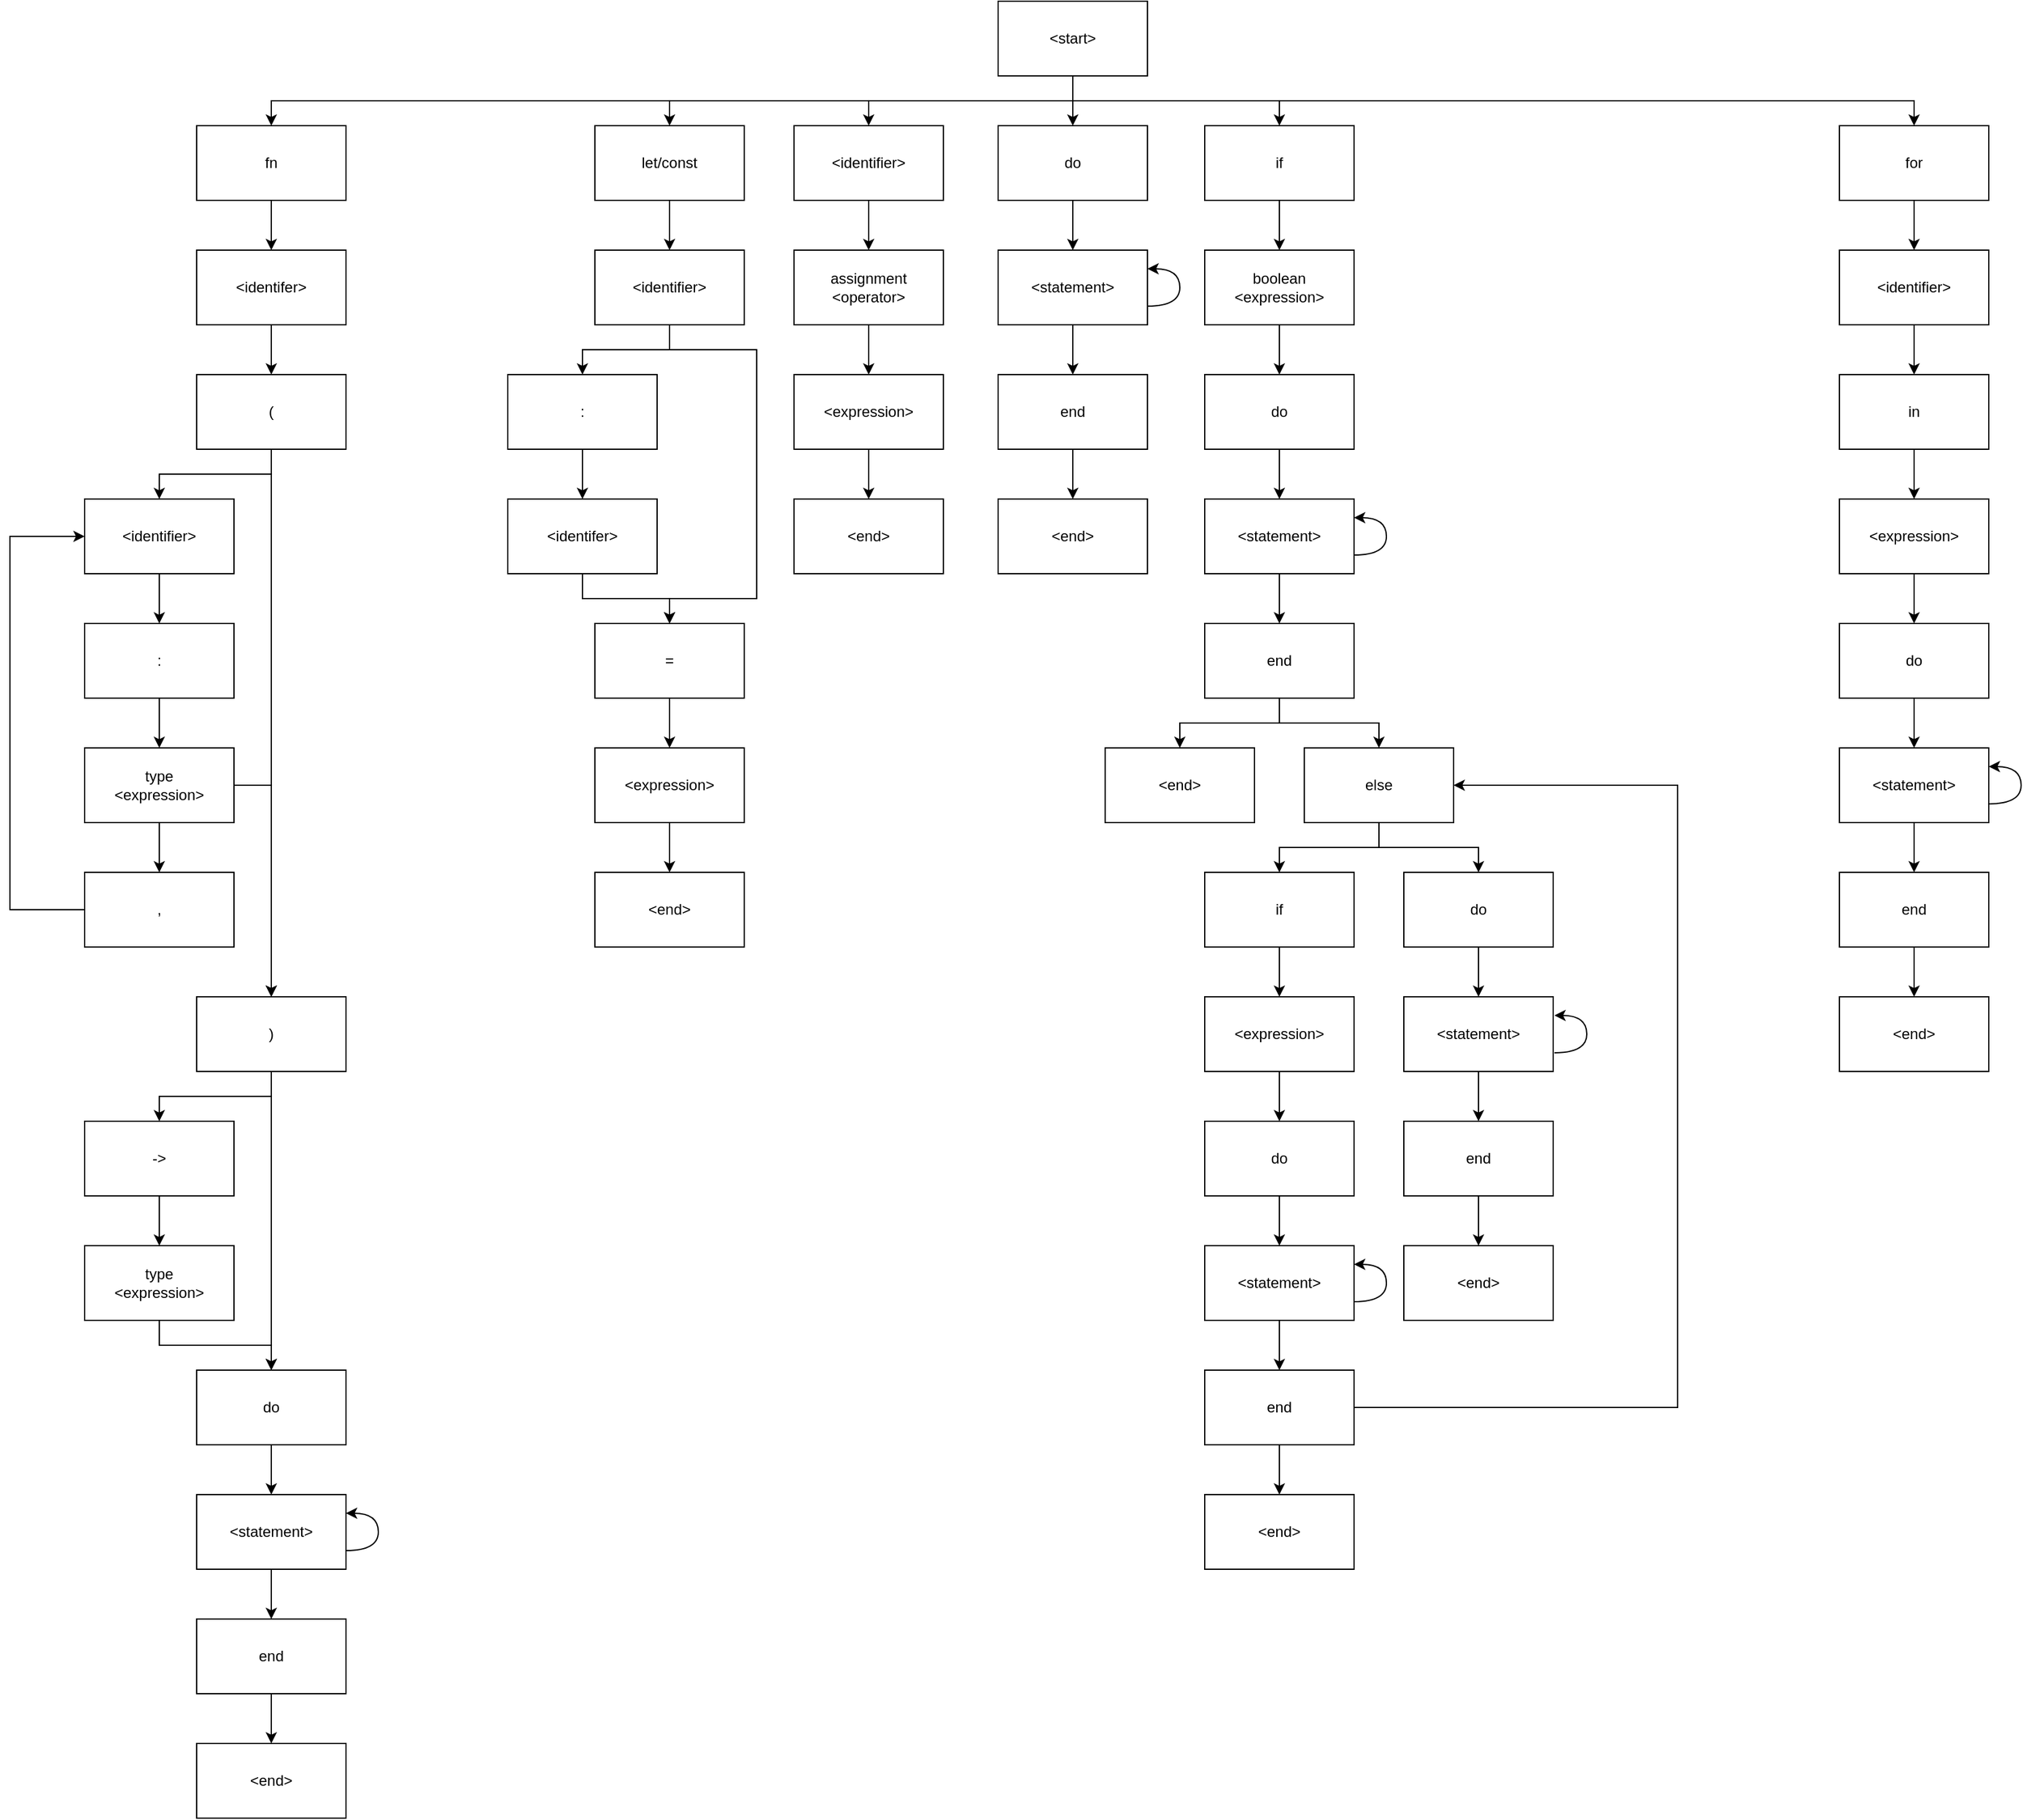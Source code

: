 <mxfile version="26.0.9">
  <diagram name="第 1 页" id="5UB8406Bn-pNAINf8s1h">
    <mxGraphModel dx="2261" dy="836" grid="1" gridSize="10" guides="1" tooltips="1" connect="1" arrows="1" fold="1" page="1" pageScale="1" pageWidth="827" pageHeight="1169" math="0" shadow="0">
      <root>
        <mxCell id="0" />
        <mxCell id="1" parent="0" />
        <mxCell id="EVeiyt34mF13FASHOtXo-12" style="edgeStyle=orthogonalEdgeStyle;rounded=0;orthogonalLoop=1;jettySize=auto;html=1;exitX=0.5;exitY=1;exitDx=0;exitDy=0;entryX=0.5;entryY=0;entryDx=0;entryDy=0;" parent="1" source="EVeiyt34mF13FASHOtXo-1" target="EVeiyt34mF13FASHOtXo-7" edge="1">
          <mxGeometry relative="1" as="geometry" />
        </mxCell>
        <mxCell id="EVeiyt34mF13FASHOtXo-18" style="edgeStyle=orthogonalEdgeStyle;rounded=0;orthogonalLoop=1;jettySize=auto;html=1;exitX=0.5;exitY=1;exitDx=0;exitDy=0;entryX=0.5;entryY=0;entryDx=0;entryDy=0;" parent="1" source="EVeiyt34mF13FASHOtXo-1" target="EVeiyt34mF13FASHOtXo-15" edge="1">
          <mxGeometry relative="1" as="geometry" />
        </mxCell>
        <mxCell id="EVeiyt34mF13FASHOtXo-62" style="edgeStyle=orthogonalEdgeStyle;rounded=0;orthogonalLoop=1;jettySize=auto;html=1;exitX=0.5;exitY=1;exitDx=0;exitDy=0;entryX=0.5;entryY=0;entryDx=0;entryDy=0;" parent="1" source="EVeiyt34mF13FASHOtXo-1" target="EVeiyt34mF13FASHOtXo-60" edge="1">
          <mxGeometry relative="1" as="geometry" />
        </mxCell>
        <mxCell id="DzoPN85VHYXRWI-DRIvI-3" style="edgeStyle=orthogonalEdgeStyle;rounded=0;orthogonalLoop=1;jettySize=auto;html=1;exitX=0.5;exitY=1;exitDx=0;exitDy=0;entryX=0.5;entryY=0;entryDx=0;entryDy=0;" parent="1" source="EVeiyt34mF13FASHOtXo-1" target="DzoPN85VHYXRWI-DRIvI-1" edge="1">
          <mxGeometry relative="1" as="geometry" />
        </mxCell>
        <mxCell id="DzoPN85VHYXRWI-DRIvI-18" style="edgeStyle=orthogonalEdgeStyle;rounded=0;orthogonalLoop=1;jettySize=auto;html=1;exitX=0.5;exitY=1;exitDx=0;exitDy=0;entryX=0.5;entryY=0;entryDx=0;entryDy=0;" parent="1" source="EVeiyt34mF13FASHOtXo-1" target="DzoPN85VHYXRWI-DRIvI-17" edge="1">
          <mxGeometry relative="1" as="geometry" />
        </mxCell>
        <mxCell id="DzoPN85VHYXRWI-DRIvI-57" style="edgeStyle=orthogonalEdgeStyle;rounded=0;orthogonalLoop=1;jettySize=auto;html=1;exitX=0.5;exitY=1;exitDx=0;exitDy=0;entryX=0.5;entryY=0;entryDx=0;entryDy=0;" parent="1" source="EVeiyt34mF13FASHOtXo-1" target="DzoPN85VHYXRWI-DRIvI-56" edge="1">
          <mxGeometry relative="1" as="geometry" />
        </mxCell>
        <mxCell id="EVeiyt34mF13FASHOtXo-1" value="&amp;lt;start&amp;gt;" style="rounded=0;whiteSpace=wrap;html=1;" parent="1" vertex="1">
          <mxGeometry x="354" y="40" width="120" height="60" as="geometry" />
        </mxCell>
        <mxCell id="EVeiyt34mF13FASHOtXo-11" style="edgeStyle=orthogonalEdgeStyle;rounded=0;orthogonalLoop=1;jettySize=auto;html=1;exitX=0.5;exitY=1;exitDx=0;exitDy=0;entryX=0.5;entryY=0;entryDx=0;entryDy=0;" parent="1" source="EVeiyt34mF13FASHOtXo-7" target="EVeiyt34mF13FASHOtXo-8" edge="1">
          <mxGeometry relative="1" as="geometry" />
        </mxCell>
        <mxCell id="EVeiyt34mF13FASHOtXo-7" value="do" style="rounded=0;whiteSpace=wrap;html=1;" parent="1" vertex="1">
          <mxGeometry x="354" y="140" width="120" height="60" as="geometry" />
        </mxCell>
        <mxCell id="EVeiyt34mF13FASHOtXo-14" style="edgeStyle=orthogonalEdgeStyle;rounded=0;orthogonalLoop=1;jettySize=auto;html=1;exitX=0.5;exitY=1;exitDx=0;exitDy=0;entryX=0.5;entryY=0;entryDx=0;entryDy=0;" parent="1" source="EVeiyt34mF13FASHOtXo-8" target="EVeiyt34mF13FASHOtXo-13" edge="1">
          <mxGeometry relative="1" as="geometry" />
        </mxCell>
        <mxCell id="EVeiyt34mF13FASHOtXo-8" value="&amp;lt;statement&amp;gt;" style="rounded=0;whiteSpace=wrap;html=1;" parent="1" vertex="1">
          <mxGeometry x="354" y="240" width="120" height="60" as="geometry" />
        </mxCell>
        <mxCell id="EVeiyt34mF13FASHOtXo-10" style="edgeStyle=orthogonalEdgeStyle;rounded=0;orthogonalLoop=1;jettySize=auto;html=1;exitX=1;exitY=0.75;exitDx=0;exitDy=0;entryX=1;entryY=0.25;entryDx=0;entryDy=0;curved=1;" parent="1" source="EVeiyt34mF13FASHOtXo-8" target="EVeiyt34mF13FASHOtXo-8" edge="1">
          <mxGeometry relative="1" as="geometry">
            <Array as="points">
              <mxPoint x="500" y="285" />
              <mxPoint x="500" y="255" />
            </Array>
          </mxGeometry>
        </mxCell>
        <mxCell id="EVeiyt34mF13FASHOtXo-29" style="edgeStyle=orthogonalEdgeStyle;rounded=0;orthogonalLoop=1;jettySize=auto;html=1;exitX=0.5;exitY=1;exitDx=0;exitDy=0;entryX=0.5;entryY=0;entryDx=0;entryDy=0;" parent="1" source="EVeiyt34mF13FASHOtXo-13" target="EVeiyt34mF13FASHOtXo-28" edge="1">
          <mxGeometry relative="1" as="geometry" />
        </mxCell>
        <mxCell id="EVeiyt34mF13FASHOtXo-13" value="end" style="rounded=0;whiteSpace=wrap;html=1;" parent="1" vertex="1">
          <mxGeometry x="354" y="340" width="120" height="60" as="geometry" />
        </mxCell>
        <mxCell id="EVeiyt34mF13FASHOtXo-19" style="edgeStyle=orthogonalEdgeStyle;rounded=0;orthogonalLoop=1;jettySize=auto;html=1;exitX=0.5;exitY=1;exitDx=0;exitDy=0;entryX=0.5;entryY=0;entryDx=0;entryDy=0;" parent="1" source="EVeiyt34mF13FASHOtXo-15" target="EVeiyt34mF13FASHOtXo-16" edge="1">
          <mxGeometry relative="1" as="geometry" />
        </mxCell>
        <mxCell id="EVeiyt34mF13FASHOtXo-15" value="if" style="rounded=0;whiteSpace=wrap;html=1;" parent="1" vertex="1">
          <mxGeometry x="520" y="140" width="120" height="60" as="geometry" />
        </mxCell>
        <mxCell id="EVeiyt34mF13FASHOtXo-22" style="edgeStyle=orthogonalEdgeStyle;rounded=0;orthogonalLoop=1;jettySize=auto;html=1;exitX=0.5;exitY=1;exitDx=0;exitDy=0;entryX=0.5;entryY=0;entryDx=0;entryDy=0;" parent="1" source="EVeiyt34mF13FASHOtXo-16" target="EVeiyt34mF13FASHOtXo-21" edge="1">
          <mxGeometry relative="1" as="geometry" />
        </mxCell>
        <mxCell id="EVeiyt34mF13FASHOtXo-16" value="boolean&lt;br&gt;&amp;lt;expression&amp;gt;" style="rounded=0;whiteSpace=wrap;html=1;" parent="1" vertex="1">
          <mxGeometry x="520" y="240" width="120" height="60" as="geometry" />
        </mxCell>
        <mxCell id="EVeiyt34mF13FASHOtXo-24" style="edgeStyle=orthogonalEdgeStyle;rounded=0;orthogonalLoop=1;jettySize=auto;html=1;exitX=0.5;exitY=1;exitDx=0;exitDy=0;entryX=0.5;entryY=0;entryDx=0;entryDy=0;" parent="1" source="EVeiyt34mF13FASHOtXo-21" target="EVeiyt34mF13FASHOtXo-23" edge="1">
          <mxGeometry relative="1" as="geometry" />
        </mxCell>
        <mxCell id="EVeiyt34mF13FASHOtXo-21" value="do" style="rounded=0;whiteSpace=wrap;html=1;" parent="1" vertex="1">
          <mxGeometry x="520" y="340" width="120" height="60" as="geometry" />
        </mxCell>
        <mxCell id="EVeiyt34mF13FASHOtXo-27" style="edgeStyle=orthogonalEdgeStyle;rounded=0;orthogonalLoop=1;jettySize=auto;html=1;exitX=0.5;exitY=1;exitDx=0;exitDy=0;entryX=0.5;entryY=0;entryDx=0;entryDy=0;" parent="1" source="EVeiyt34mF13FASHOtXo-23" target="EVeiyt34mF13FASHOtXo-26" edge="1">
          <mxGeometry relative="1" as="geometry" />
        </mxCell>
        <mxCell id="EVeiyt34mF13FASHOtXo-23" value="&amp;lt;statement&amp;gt;" style="rounded=0;whiteSpace=wrap;html=1;" parent="1" vertex="1">
          <mxGeometry x="520" y="440" width="120" height="60" as="geometry" />
        </mxCell>
        <mxCell id="EVeiyt34mF13FASHOtXo-25" style="edgeStyle=orthogonalEdgeStyle;rounded=0;orthogonalLoop=1;jettySize=auto;html=1;exitX=1;exitY=0.75;exitDx=0;exitDy=0;entryX=1;entryY=0.25;entryDx=0;entryDy=0;curved=1;" parent="1" edge="1">
          <mxGeometry relative="1" as="geometry">
            <mxPoint x="640" y="485" as="sourcePoint" />
            <mxPoint x="640" y="455" as="targetPoint" />
            <Array as="points">
              <mxPoint x="666" y="485" />
              <mxPoint x="666" y="455" />
            </Array>
          </mxGeometry>
        </mxCell>
        <mxCell id="EVeiyt34mF13FASHOtXo-32" style="edgeStyle=orthogonalEdgeStyle;rounded=0;orthogonalLoop=1;jettySize=auto;html=1;exitX=0.5;exitY=1;exitDx=0;exitDy=0;entryX=0.5;entryY=0;entryDx=0;entryDy=0;" parent="1" source="EVeiyt34mF13FASHOtXo-26" target="EVeiyt34mF13FASHOtXo-30" edge="1">
          <mxGeometry relative="1" as="geometry" />
        </mxCell>
        <mxCell id="EVeiyt34mF13FASHOtXo-33" style="edgeStyle=orthogonalEdgeStyle;rounded=0;orthogonalLoop=1;jettySize=auto;html=1;exitX=0.5;exitY=1;exitDx=0;exitDy=0;entryX=0.5;entryY=0;entryDx=0;entryDy=0;" parent="1" source="EVeiyt34mF13FASHOtXo-26" target="EVeiyt34mF13FASHOtXo-31" edge="1">
          <mxGeometry relative="1" as="geometry" />
        </mxCell>
        <mxCell id="EVeiyt34mF13FASHOtXo-26" value="end" style="rounded=0;whiteSpace=wrap;html=1;" parent="1" vertex="1">
          <mxGeometry x="520" y="540" width="120" height="60" as="geometry" />
        </mxCell>
        <mxCell id="EVeiyt34mF13FASHOtXo-28" value="&amp;lt;end&amp;gt;" style="rounded=0;whiteSpace=wrap;html=1;" parent="1" vertex="1">
          <mxGeometry x="354" y="440" width="120" height="60" as="geometry" />
        </mxCell>
        <mxCell id="EVeiyt34mF13FASHOtXo-30" value="&amp;lt;end&amp;gt;" style="rounded=0;whiteSpace=wrap;html=1;" parent="1" vertex="1">
          <mxGeometry x="440" y="640" width="120" height="60" as="geometry" />
        </mxCell>
        <mxCell id="EVeiyt34mF13FASHOtXo-36" style="edgeStyle=orthogonalEdgeStyle;rounded=0;orthogonalLoop=1;jettySize=auto;html=1;exitX=0.5;exitY=1;exitDx=0;exitDy=0;entryX=0.5;entryY=0;entryDx=0;entryDy=0;" parent="1" source="EVeiyt34mF13FASHOtXo-31" target="EVeiyt34mF13FASHOtXo-34" edge="1">
          <mxGeometry relative="1" as="geometry" />
        </mxCell>
        <mxCell id="EVeiyt34mF13FASHOtXo-37" style="edgeStyle=orthogonalEdgeStyle;rounded=0;orthogonalLoop=1;jettySize=auto;html=1;exitX=0.5;exitY=1;exitDx=0;exitDy=0;entryX=0.5;entryY=0;entryDx=0;entryDy=0;" parent="1" source="EVeiyt34mF13FASHOtXo-31" target="EVeiyt34mF13FASHOtXo-35" edge="1">
          <mxGeometry relative="1" as="geometry" />
        </mxCell>
        <mxCell id="EVeiyt34mF13FASHOtXo-31" value="else" style="rounded=0;whiteSpace=wrap;html=1;" parent="1" vertex="1">
          <mxGeometry x="600" y="640" width="120" height="60" as="geometry" />
        </mxCell>
        <mxCell id="EVeiyt34mF13FASHOtXo-40" style="edgeStyle=orthogonalEdgeStyle;rounded=0;orthogonalLoop=1;jettySize=auto;html=1;exitX=0.5;exitY=1;exitDx=0;exitDy=0;entryX=0.5;entryY=0;entryDx=0;entryDy=0;" parent="1" source="EVeiyt34mF13FASHOtXo-34" target="EVeiyt34mF13FASHOtXo-38" edge="1">
          <mxGeometry relative="1" as="geometry" />
        </mxCell>
        <mxCell id="EVeiyt34mF13FASHOtXo-34" value="if" style="rounded=0;whiteSpace=wrap;html=1;" parent="1" vertex="1">
          <mxGeometry x="520" y="740" width="120" height="60" as="geometry" />
        </mxCell>
        <mxCell id="EVeiyt34mF13FASHOtXo-43" style="edgeStyle=orthogonalEdgeStyle;rounded=0;orthogonalLoop=1;jettySize=auto;html=1;exitX=0.5;exitY=1;exitDx=0;exitDy=0;entryX=0.5;entryY=0;entryDx=0;entryDy=0;" parent="1" source="EVeiyt34mF13FASHOtXo-35" target="EVeiyt34mF13FASHOtXo-41" edge="1">
          <mxGeometry relative="1" as="geometry" />
        </mxCell>
        <mxCell id="EVeiyt34mF13FASHOtXo-35" value="do" style="rounded=0;whiteSpace=wrap;html=1;" parent="1" vertex="1">
          <mxGeometry x="680" y="740" width="120" height="60" as="geometry" />
        </mxCell>
        <mxCell id="EVeiyt34mF13FASHOtXo-45" style="edgeStyle=orthogonalEdgeStyle;rounded=0;orthogonalLoop=1;jettySize=auto;html=1;exitX=0.5;exitY=1;exitDx=0;exitDy=0;entryX=0.5;entryY=0;entryDx=0;entryDy=0;" parent="1" source="EVeiyt34mF13FASHOtXo-38" target="EVeiyt34mF13FASHOtXo-44" edge="1">
          <mxGeometry relative="1" as="geometry" />
        </mxCell>
        <mxCell id="EVeiyt34mF13FASHOtXo-38" value="&amp;lt;expression&amp;gt;" style="rounded=0;whiteSpace=wrap;html=1;" parent="1" vertex="1">
          <mxGeometry x="520" y="840" width="120" height="60" as="geometry" />
        </mxCell>
        <mxCell id="EVeiyt34mF13FASHOtXo-47" style="edgeStyle=orthogonalEdgeStyle;rounded=0;orthogonalLoop=1;jettySize=auto;html=1;exitX=0.5;exitY=1;exitDx=0;exitDy=0;entryX=0.5;entryY=0;entryDx=0;entryDy=0;" parent="1" source="EVeiyt34mF13FASHOtXo-41" target="EVeiyt34mF13FASHOtXo-46" edge="1">
          <mxGeometry relative="1" as="geometry" />
        </mxCell>
        <mxCell id="EVeiyt34mF13FASHOtXo-41" value="&amp;lt;statement&amp;gt;" style="rounded=0;whiteSpace=wrap;html=1;" parent="1" vertex="1">
          <mxGeometry x="680" y="840" width="120" height="60" as="geometry" />
        </mxCell>
        <mxCell id="EVeiyt34mF13FASHOtXo-42" style="edgeStyle=orthogonalEdgeStyle;rounded=0;orthogonalLoop=1;jettySize=auto;html=1;exitX=1;exitY=0.75;exitDx=0;exitDy=0;entryX=1;entryY=0.25;entryDx=0;entryDy=0;curved=1;" parent="1" edge="1">
          <mxGeometry relative="1" as="geometry">
            <mxPoint x="801" y="885" as="sourcePoint" />
            <mxPoint x="801" y="855" as="targetPoint" />
            <Array as="points">
              <mxPoint x="827" y="885" />
              <mxPoint x="827" y="855" />
            </Array>
          </mxGeometry>
        </mxCell>
        <mxCell id="EVeiyt34mF13FASHOtXo-51" style="edgeStyle=orthogonalEdgeStyle;rounded=0;orthogonalLoop=1;jettySize=auto;html=1;exitX=0.5;exitY=1;exitDx=0;exitDy=0;" parent="1" source="EVeiyt34mF13FASHOtXo-44" target="EVeiyt34mF13FASHOtXo-50" edge="1">
          <mxGeometry relative="1" as="geometry" />
        </mxCell>
        <mxCell id="EVeiyt34mF13FASHOtXo-44" value="do" style="rounded=0;whiteSpace=wrap;html=1;" parent="1" vertex="1">
          <mxGeometry x="520" y="940" width="120" height="60" as="geometry" />
        </mxCell>
        <mxCell id="EVeiyt34mF13FASHOtXo-49" style="edgeStyle=orthogonalEdgeStyle;rounded=0;orthogonalLoop=1;jettySize=auto;html=1;exitX=0.5;exitY=1;exitDx=0;exitDy=0;entryX=0.5;entryY=0;entryDx=0;entryDy=0;" parent="1" source="EVeiyt34mF13FASHOtXo-46" target="EVeiyt34mF13FASHOtXo-48" edge="1">
          <mxGeometry relative="1" as="geometry" />
        </mxCell>
        <mxCell id="EVeiyt34mF13FASHOtXo-46" value="end" style="rounded=0;whiteSpace=wrap;html=1;" parent="1" vertex="1">
          <mxGeometry x="680" y="940" width="120" height="60" as="geometry" />
        </mxCell>
        <mxCell id="EVeiyt34mF13FASHOtXo-48" value="&amp;lt;end&amp;gt;" style="rounded=0;whiteSpace=wrap;html=1;" parent="1" vertex="1">
          <mxGeometry x="680" y="1040" width="120" height="60" as="geometry" />
        </mxCell>
        <mxCell id="EVeiyt34mF13FASHOtXo-54" style="edgeStyle=orthogonalEdgeStyle;rounded=0;orthogonalLoop=1;jettySize=auto;html=1;exitX=0.5;exitY=1;exitDx=0;exitDy=0;entryX=0.5;entryY=0;entryDx=0;entryDy=0;" parent="1" source="EVeiyt34mF13FASHOtXo-50" target="EVeiyt34mF13FASHOtXo-53" edge="1">
          <mxGeometry relative="1" as="geometry" />
        </mxCell>
        <mxCell id="EVeiyt34mF13FASHOtXo-50" value="&amp;lt;statement&amp;gt;" style="rounded=0;whiteSpace=wrap;html=1;" parent="1" vertex="1">
          <mxGeometry x="520" y="1040" width="120" height="60" as="geometry" />
        </mxCell>
        <mxCell id="EVeiyt34mF13FASHOtXo-52" style="edgeStyle=orthogonalEdgeStyle;rounded=0;orthogonalLoop=1;jettySize=auto;html=1;exitX=1;exitY=0.75;exitDx=0;exitDy=0;entryX=1;entryY=0.25;entryDx=0;entryDy=0;curved=1;" parent="1" edge="1">
          <mxGeometry relative="1" as="geometry">
            <mxPoint x="640" y="1085" as="sourcePoint" />
            <mxPoint x="640" y="1055" as="targetPoint" />
            <Array as="points">
              <mxPoint x="666" y="1085" />
              <mxPoint x="666" y="1055" />
            </Array>
          </mxGeometry>
        </mxCell>
        <mxCell id="EVeiyt34mF13FASHOtXo-57" style="edgeStyle=orthogonalEdgeStyle;rounded=0;orthogonalLoop=1;jettySize=auto;html=1;exitX=0.5;exitY=1;exitDx=0;exitDy=0;entryX=0.5;entryY=0;entryDx=0;entryDy=0;" parent="1" source="EVeiyt34mF13FASHOtXo-53" target="EVeiyt34mF13FASHOtXo-56" edge="1">
          <mxGeometry relative="1" as="geometry" />
        </mxCell>
        <mxCell id="EVeiyt34mF13FASHOtXo-58" style="edgeStyle=orthogonalEdgeStyle;rounded=0;orthogonalLoop=1;jettySize=auto;html=1;exitX=1;exitY=0.5;exitDx=0;exitDy=0;entryX=1;entryY=0.5;entryDx=0;entryDy=0;" parent="1" source="EVeiyt34mF13FASHOtXo-53" target="EVeiyt34mF13FASHOtXo-31" edge="1">
          <mxGeometry relative="1" as="geometry">
            <Array as="points">
              <mxPoint x="900" y="1170" />
              <mxPoint x="900" y="670" />
            </Array>
          </mxGeometry>
        </mxCell>
        <mxCell id="EVeiyt34mF13FASHOtXo-53" value="end" style="rounded=0;whiteSpace=wrap;html=1;" parent="1" vertex="1">
          <mxGeometry x="520" y="1140" width="120" height="60" as="geometry" />
        </mxCell>
        <mxCell id="EVeiyt34mF13FASHOtXo-56" value="&amp;lt;end&amp;gt;" style="rounded=0;whiteSpace=wrap;html=1;" parent="1" vertex="1">
          <mxGeometry x="520" y="1240" width="120" height="60" as="geometry" />
        </mxCell>
        <mxCell id="DzoPN85VHYXRWI-DRIvI-36" style="edgeStyle=orthogonalEdgeStyle;rounded=0;orthogonalLoop=1;jettySize=auto;html=1;exitX=0.5;exitY=1;exitDx=0;exitDy=0;entryX=0.5;entryY=0;entryDx=0;entryDy=0;" parent="1" source="EVeiyt34mF13FASHOtXo-60" target="DzoPN85VHYXRWI-DRIvI-35" edge="1">
          <mxGeometry relative="1" as="geometry" />
        </mxCell>
        <mxCell id="EVeiyt34mF13FASHOtXo-60" value="&amp;lt;identifier&amp;gt;" style="rounded=0;whiteSpace=wrap;html=1;" parent="1" vertex="1">
          <mxGeometry x="190" y="140" width="120" height="60" as="geometry" />
        </mxCell>
        <mxCell id="DzoPN85VHYXRWI-DRIvI-6" style="edgeStyle=orthogonalEdgeStyle;rounded=0;orthogonalLoop=1;jettySize=auto;html=1;exitX=0.5;exitY=1;exitDx=0;exitDy=0;entryX=0.5;entryY=0;entryDx=0;entryDy=0;" parent="1" source="DzoPN85VHYXRWI-DRIvI-1" target="DzoPN85VHYXRWI-DRIvI-5" edge="1">
          <mxGeometry relative="1" as="geometry" />
        </mxCell>
        <mxCell id="DzoPN85VHYXRWI-DRIvI-1" value="let/const" style="rounded=0;whiteSpace=wrap;html=1;" parent="1" vertex="1">
          <mxGeometry x="30" y="140" width="120" height="60" as="geometry" />
        </mxCell>
        <mxCell id="DzoPN85VHYXRWI-DRIvI-8" style="edgeStyle=orthogonalEdgeStyle;rounded=0;orthogonalLoop=1;jettySize=auto;html=1;exitX=0.5;exitY=1;exitDx=0;exitDy=0;entryX=0.5;entryY=0;entryDx=0;entryDy=0;" parent="1" source="DzoPN85VHYXRWI-DRIvI-5" target="DzoPN85VHYXRWI-DRIvI-7" edge="1">
          <mxGeometry relative="1" as="geometry" />
        </mxCell>
        <mxCell id="DzoPN85VHYXRWI-DRIvI-13" style="edgeStyle=orthogonalEdgeStyle;rounded=0;orthogonalLoop=1;jettySize=auto;html=1;exitX=0.5;exitY=1;exitDx=0;exitDy=0;entryX=0.5;entryY=0;entryDx=0;entryDy=0;" parent="1" source="DzoPN85VHYXRWI-DRIvI-5" target="DzoPN85VHYXRWI-DRIvI-11" edge="1">
          <mxGeometry relative="1" as="geometry">
            <Array as="points">
              <mxPoint x="90" y="320" />
              <mxPoint x="160" y="320" />
              <mxPoint x="160" y="520" />
              <mxPoint x="90" y="520" />
            </Array>
          </mxGeometry>
        </mxCell>
        <mxCell id="DzoPN85VHYXRWI-DRIvI-5" value="&amp;lt;identifier&amp;gt;" style="rounded=0;whiteSpace=wrap;html=1;" parent="1" vertex="1">
          <mxGeometry x="30" y="240" width="120" height="60" as="geometry" />
        </mxCell>
        <mxCell id="DzoPN85VHYXRWI-DRIvI-10" style="edgeStyle=orthogonalEdgeStyle;rounded=0;orthogonalLoop=1;jettySize=auto;html=1;exitX=0.5;exitY=1;exitDx=0;exitDy=0;entryX=0.5;entryY=0;entryDx=0;entryDy=0;" parent="1" source="DzoPN85VHYXRWI-DRIvI-7" target="DzoPN85VHYXRWI-DRIvI-9" edge="1">
          <mxGeometry relative="1" as="geometry" />
        </mxCell>
        <mxCell id="DzoPN85VHYXRWI-DRIvI-7" value=":" style="rounded=0;whiteSpace=wrap;html=1;" parent="1" vertex="1">
          <mxGeometry x="-40" y="340" width="120" height="60" as="geometry" />
        </mxCell>
        <mxCell id="DzoPN85VHYXRWI-DRIvI-12" style="edgeStyle=orthogonalEdgeStyle;rounded=0;orthogonalLoop=1;jettySize=auto;html=1;exitX=0.5;exitY=1;exitDx=0;exitDy=0;entryX=0.5;entryY=0;entryDx=0;entryDy=0;" parent="1" source="DzoPN85VHYXRWI-DRIvI-9" target="DzoPN85VHYXRWI-DRIvI-11" edge="1">
          <mxGeometry relative="1" as="geometry" />
        </mxCell>
        <mxCell id="DzoPN85VHYXRWI-DRIvI-9" value="&amp;lt;identifer&amp;gt;" style="rounded=0;whiteSpace=wrap;html=1;" parent="1" vertex="1">
          <mxGeometry x="-40" y="440" width="120" height="60" as="geometry" />
        </mxCell>
        <mxCell id="DzoPN85VHYXRWI-DRIvI-15" style="edgeStyle=orthogonalEdgeStyle;rounded=0;orthogonalLoop=1;jettySize=auto;html=1;exitX=0.5;exitY=1;exitDx=0;exitDy=0;" parent="1" source="DzoPN85VHYXRWI-DRIvI-11" target="DzoPN85VHYXRWI-DRIvI-14" edge="1">
          <mxGeometry relative="1" as="geometry" />
        </mxCell>
        <mxCell id="DzoPN85VHYXRWI-DRIvI-11" value="=" style="rounded=0;whiteSpace=wrap;html=1;" parent="1" vertex="1">
          <mxGeometry x="30" y="540" width="120" height="60" as="geometry" />
        </mxCell>
        <mxCell id="DzoPN85VHYXRWI-DRIvI-34" style="edgeStyle=orthogonalEdgeStyle;rounded=0;orthogonalLoop=1;jettySize=auto;html=1;exitX=0.5;exitY=1;exitDx=0;exitDy=0;" parent="1" source="DzoPN85VHYXRWI-DRIvI-14" target="DzoPN85VHYXRWI-DRIvI-33" edge="1">
          <mxGeometry relative="1" as="geometry" />
        </mxCell>
        <mxCell id="DzoPN85VHYXRWI-DRIvI-14" value="&amp;lt;expression&amp;gt;" style="rounded=0;whiteSpace=wrap;html=1;" parent="1" vertex="1">
          <mxGeometry x="30" y="640" width="120" height="60" as="geometry" />
        </mxCell>
        <mxCell id="DzoPN85VHYXRWI-DRIvI-20" style="edgeStyle=orthogonalEdgeStyle;rounded=0;orthogonalLoop=1;jettySize=auto;html=1;exitX=0.5;exitY=1;exitDx=0;exitDy=0;entryX=0.5;entryY=0;entryDx=0;entryDy=0;" parent="1" source="DzoPN85VHYXRWI-DRIvI-17" target="DzoPN85VHYXRWI-DRIvI-19" edge="1">
          <mxGeometry relative="1" as="geometry" />
        </mxCell>
        <mxCell id="DzoPN85VHYXRWI-DRIvI-17" value="fn" style="rounded=0;whiteSpace=wrap;html=1;" parent="1" vertex="1">
          <mxGeometry x="-290" y="140" width="120" height="60" as="geometry" />
        </mxCell>
        <mxCell id="DzoPN85VHYXRWI-DRIvI-22" style="edgeStyle=orthogonalEdgeStyle;rounded=0;orthogonalLoop=1;jettySize=auto;html=1;exitX=0.5;exitY=1;exitDx=0;exitDy=0;entryX=0.5;entryY=0;entryDx=0;entryDy=0;" parent="1" source="DzoPN85VHYXRWI-DRIvI-19" target="DzoPN85VHYXRWI-DRIvI-21" edge="1">
          <mxGeometry relative="1" as="geometry" />
        </mxCell>
        <mxCell id="DzoPN85VHYXRWI-DRIvI-19" value="&amp;lt;identifer&amp;gt;" style="rounded=0;whiteSpace=wrap;html=1;" parent="1" vertex="1">
          <mxGeometry x="-290" y="240" width="120" height="60" as="geometry" />
        </mxCell>
        <mxCell id="DzoPN85VHYXRWI-DRIvI-25" style="edgeStyle=orthogonalEdgeStyle;rounded=0;orthogonalLoop=1;jettySize=auto;html=1;exitX=0.5;exitY=1;exitDx=0;exitDy=0;entryX=0.5;entryY=0;entryDx=0;entryDy=0;" parent="1" source="DzoPN85VHYXRWI-DRIvI-21" target="DzoPN85VHYXRWI-DRIvI-23" edge="1">
          <mxGeometry relative="1" as="geometry" />
        </mxCell>
        <mxCell id="DzoPN85VHYXRWI-DRIvI-43" style="edgeStyle=orthogonalEdgeStyle;rounded=0;orthogonalLoop=1;jettySize=auto;html=1;exitX=0.5;exitY=1;exitDx=0;exitDy=0;entryX=0.5;entryY=0;entryDx=0;entryDy=0;" parent="1" source="DzoPN85VHYXRWI-DRIvI-21" target="DzoPN85VHYXRWI-DRIvI-42" edge="1">
          <mxGeometry relative="1" as="geometry" />
        </mxCell>
        <mxCell id="DzoPN85VHYXRWI-DRIvI-21" value="(" style="rounded=0;whiteSpace=wrap;html=1;" parent="1" vertex="1">
          <mxGeometry x="-290" y="340" width="120" height="60" as="geometry" />
        </mxCell>
        <mxCell id="DzoPN85VHYXRWI-DRIvI-27" style="edgeStyle=orthogonalEdgeStyle;rounded=0;orthogonalLoop=1;jettySize=auto;html=1;exitX=0.5;exitY=1;exitDx=0;exitDy=0;entryX=0.5;entryY=0;entryDx=0;entryDy=0;" parent="1" source="DzoPN85VHYXRWI-DRIvI-23" target="DzoPN85VHYXRWI-DRIvI-26" edge="1">
          <mxGeometry relative="1" as="geometry" />
        </mxCell>
        <mxCell id="DzoPN85VHYXRWI-DRIvI-23" value="&amp;lt;identifier&amp;gt;" style="rounded=0;whiteSpace=wrap;html=1;" parent="1" vertex="1">
          <mxGeometry x="-380" y="440" width="120" height="60" as="geometry" />
        </mxCell>
        <mxCell id="DzoPN85VHYXRWI-DRIvI-29" style="edgeStyle=orthogonalEdgeStyle;rounded=0;orthogonalLoop=1;jettySize=auto;html=1;exitX=0.5;exitY=1;exitDx=0;exitDy=0;entryX=0.5;entryY=0;entryDx=0;entryDy=0;" parent="1" source="DzoPN85VHYXRWI-DRIvI-26" target="DzoPN85VHYXRWI-DRIvI-28" edge="1">
          <mxGeometry relative="1" as="geometry" />
        </mxCell>
        <mxCell id="DzoPN85VHYXRWI-DRIvI-26" value=":" style="rounded=0;whiteSpace=wrap;html=1;" parent="1" vertex="1">
          <mxGeometry x="-380" y="540" width="120" height="60" as="geometry" />
        </mxCell>
        <mxCell id="DzoPN85VHYXRWI-DRIvI-31" style="edgeStyle=orthogonalEdgeStyle;rounded=0;orthogonalLoop=1;jettySize=auto;html=1;exitX=0.5;exitY=1;exitDx=0;exitDy=0;" parent="1" source="DzoPN85VHYXRWI-DRIvI-28" target="DzoPN85VHYXRWI-DRIvI-30" edge="1">
          <mxGeometry relative="1" as="geometry" />
        </mxCell>
        <mxCell id="DzoPN85VHYXRWI-DRIvI-44" style="edgeStyle=orthogonalEdgeStyle;rounded=0;orthogonalLoop=1;jettySize=auto;html=1;exitX=1;exitY=0.5;exitDx=0;exitDy=0;entryX=0.5;entryY=0;entryDx=0;entryDy=0;" parent="1" source="DzoPN85VHYXRWI-DRIvI-28" target="DzoPN85VHYXRWI-DRIvI-42" edge="1">
          <mxGeometry relative="1" as="geometry" />
        </mxCell>
        <mxCell id="DzoPN85VHYXRWI-DRIvI-28" value="&lt;div&gt;type&lt;/div&gt;&amp;lt;expression&amp;gt;" style="rounded=0;whiteSpace=wrap;html=1;" parent="1" vertex="1">
          <mxGeometry x="-380" y="640" width="120" height="60" as="geometry" />
        </mxCell>
        <mxCell id="DzoPN85VHYXRWI-DRIvI-32" style="edgeStyle=orthogonalEdgeStyle;rounded=0;orthogonalLoop=1;jettySize=auto;html=1;exitX=0;exitY=0.5;exitDx=0;exitDy=0;entryX=0;entryY=0.5;entryDx=0;entryDy=0;" parent="1" source="DzoPN85VHYXRWI-DRIvI-30" target="DzoPN85VHYXRWI-DRIvI-23" edge="1">
          <mxGeometry relative="1" as="geometry">
            <Array as="points">
              <mxPoint x="-440" y="770" />
              <mxPoint x="-440" y="470" />
            </Array>
          </mxGeometry>
        </mxCell>
        <mxCell id="DzoPN85VHYXRWI-DRIvI-30" value="," style="rounded=0;whiteSpace=wrap;html=1;" parent="1" vertex="1">
          <mxGeometry x="-380" y="740" width="120" height="60" as="geometry" />
        </mxCell>
        <mxCell id="DzoPN85VHYXRWI-DRIvI-33" value="&amp;lt;end&amp;gt;" style="rounded=0;whiteSpace=wrap;html=1;" parent="1" vertex="1">
          <mxGeometry x="30" y="740" width="120" height="60" as="geometry" />
        </mxCell>
        <mxCell id="DzoPN85VHYXRWI-DRIvI-39" style="edgeStyle=orthogonalEdgeStyle;rounded=0;orthogonalLoop=1;jettySize=auto;html=1;exitX=0.5;exitY=1;exitDx=0;exitDy=0;" parent="1" source="DzoPN85VHYXRWI-DRIvI-35" target="DzoPN85VHYXRWI-DRIvI-38" edge="1">
          <mxGeometry relative="1" as="geometry" />
        </mxCell>
        <mxCell id="DzoPN85VHYXRWI-DRIvI-35" value="assignment&lt;br&gt;&amp;lt;operator&amp;gt;" style="rounded=0;whiteSpace=wrap;html=1;" parent="1" vertex="1">
          <mxGeometry x="190" y="240" width="120" height="60" as="geometry" />
        </mxCell>
        <mxCell id="DzoPN85VHYXRWI-DRIvI-41" style="edgeStyle=orthogonalEdgeStyle;rounded=0;orthogonalLoop=1;jettySize=auto;html=1;exitX=0.5;exitY=1;exitDx=0;exitDy=0;" parent="1" source="DzoPN85VHYXRWI-DRIvI-38" target="DzoPN85VHYXRWI-DRIvI-40" edge="1">
          <mxGeometry relative="1" as="geometry" />
        </mxCell>
        <mxCell id="DzoPN85VHYXRWI-DRIvI-38" value="&amp;lt;expression&amp;gt;" style="rounded=0;whiteSpace=wrap;html=1;" parent="1" vertex="1">
          <mxGeometry x="190" y="340" width="120" height="60" as="geometry" />
        </mxCell>
        <mxCell id="DzoPN85VHYXRWI-DRIvI-40" value="&amp;lt;end&amp;gt;" style="rounded=0;whiteSpace=wrap;html=1;" parent="1" vertex="1">
          <mxGeometry x="190" y="440" width="120" height="60" as="geometry" />
        </mxCell>
        <mxCell id="XCieart44YaIxb7-ixPl-2" style="edgeStyle=orthogonalEdgeStyle;rounded=0;orthogonalLoop=1;jettySize=auto;html=1;exitX=0.5;exitY=1;exitDx=0;exitDy=0;entryX=0.5;entryY=0;entryDx=0;entryDy=0;" edge="1" parent="1" source="DzoPN85VHYXRWI-DRIvI-42" target="XCieart44YaIxb7-ixPl-1">
          <mxGeometry relative="1" as="geometry" />
        </mxCell>
        <mxCell id="XCieart44YaIxb7-ixPl-5" style="edgeStyle=orthogonalEdgeStyle;rounded=0;orthogonalLoop=1;jettySize=auto;html=1;exitX=0.5;exitY=1;exitDx=0;exitDy=0;entryX=0.5;entryY=0;entryDx=0;entryDy=0;" edge="1" parent="1" source="DzoPN85VHYXRWI-DRIvI-42" target="DzoPN85VHYXRWI-DRIvI-45">
          <mxGeometry relative="1" as="geometry" />
        </mxCell>
        <mxCell id="DzoPN85VHYXRWI-DRIvI-42" value=")" style="rounded=0;whiteSpace=wrap;html=1;" parent="1" vertex="1">
          <mxGeometry x="-290" y="840" width="120" height="60" as="geometry" />
        </mxCell>
        <mxCell id="DzoPN85VHYXRWI-DRIvI-49" style="edgeStyle=orthogonalEdgeStyle;rounded=0;orthogonalLoop=1;jettySize=auto;html=1;exitX=0.5;exitY=1;exitDx=0;exitDy=0;entryX=0.5;entryY=0;entryDx=0;entryDy=0;" parent="1" source="DzoPN85VHYXRWI-DRIvI-45" target="DzoPN85VHYXRWI-DRIvI-47" edge="1">
          <mxGeometry relative="1" as="geometry" />
        </mxCell>
        <mxCell id="DzoPN85VHYXRWI-DRIvI-45" value="do" style="rounded=0;whiteSpace=wrap;html=1;" parent="1" vertex="1">
          <mxGeometry x="-290" y="1140" width="120" height="60" as="geometry" />
        </mxCell>
        <mxCell id="DzoPN85VHYXRWI-DRIvI-52" style="edgeStyle=orthogonalEdgeStyle;rounded=0;orthogonalLoop=1;jettySize=auto;html=1;exitX=0.5;exitY=1;exitDx=0;exitDy=0;entryX=0.5;entryY=0;entryDx=0;entryDy=0;" parent="1" source="DzoPN85VHYXRWI-DRIvI-47" target="DzoPN85VHYXRWI-DRIvI-50" edge="1">
          <mxGeometry relative="1" as="geometry" />
        </mxCell>
        <mxCell id="DzoPN85VHYXRWI-DRIvI-47" value="&amp;lt;statement&amp;gt;" style="rounded=0;whiteSpace=wrap;html=1;" parent="1" vertex="1">
          <mxGeometry x="-290" y="1240" width="120" height="60" as="geometry" />
        </mxCell>
        <mxCell id="DzoPN85VHYXRWI-DRIvI-48" style="edgeStyle=orthogonalEdgeStyle;rounded=0;orthogonalLoop=1;jettySize=auto;html=1;exitX=1;exitY=0.75;exitDx=0;exitDy=0;entryX=1;entryY=0.25;entryDx=0;entryDy=0;curved=1;" parent="1" edge="1">
          <mxGeometry relative="1" as="geometry">
            <Array as="points">
              <mxPoint x="-144" y="1285" />
              <mxPoint x="-144" y="1255" />
            </Array>
            <mxPoint x="-170" y="1285" as="sourcePoint" />
            <mxPoint x="-170" y="1255" as="targetPoint" />
          </mxGeometry>
        </mxCell>
        <mxCell id="DzoPN85VHYXRWI-DRIvI-53" style="edgeStyle=orthogonalEdgeStyle;rounded=0;orthogonalLoop=1;jettySize=auto;html=1;exitX=0.5;exitY=1;exitDx=0;exitDy=0;entryX=0.5;entryY=0;entryDx=0;entryDy=0;" parent="1" source="DzoPN85VHYXRWI-DRIvI-50" target="DzoPN85VHYXRWI-DRIvI-51" edge="1">
          <mxGeometry relative="1" as="geometry" />
        </mxCell>
        <mxCell id="DzoPN85VHYXRWI-DRIvI-50" value="end" style="rounded=0;whiteSpace=wrap;html=1;" parent="1" vertex="1">
          <mxGeometry x="-290" y="1340" width="120" height="60" as="geometry" />
        </mxCell>
        <mxCell id="DzoPN85VHYXRWI-DRIvI-51" value="&amp;lt;end&amp;gt;" style="rounded=0;whiteSpace=wrap;html=1;" parent="1" vertex="1">
          <mxGeometry x="-290" y="1440" width="120" height="60" as="geometry" />
        </mxCell>
        <mxCell id="DzoPN85VHYXRWI-DRIvI-59" style="edgeStyle=orthogonalEdgeStyle;rounded=0;orthogonalLoop=1;jettySize=auto;html=1;exitX=0.5;exitY=1;exitDx=0;exitDy=0;entryX=0.5;entryY=0;entryDx=0;entryDy=0;" parent="1" source="DzoPN85VHYXRWI-DRIvI-56" target="DzoPN85VHYXRWI-DRIvI-58" edge="1">
          <mxGeometry relative="1" as="geometry" />
        </mxCell>
        <mxCell id="DzoPN85VHYXRWI-DRIvI-56" value="for" style="rounded=0;whiteSpace=wrap;html=1;" parent="1" vertex="1">
          <mxGeometry x="1030" y="140" width="120" height="60" as="geometry" />
        </mxCell>
        <mxCell id="DzoPN85VHYXRWI-DRIvI-61" style="edgeStyle=orthogonalEdgeStyle;rounded=0;orthogonalLoop=1;jettySize=auto;html=1;exitX=0.5;exitY=1;exitDx=0;exitDy=0;entryX=0.5;entryY=0;entryDx=0;entryDy=0;" parent="1" source="DzoPN85VHYXRWI-DRIvI-58" target="DzoPN85VHYXRWI-DRIvI-60" edge="1">
          <mxGeometry relative="1" as="geometry" />
        </mxCell>
        <mxCell id="DzoPN85VHYXRWI-DRIvI-58" value="&amp;lt;identifier&amp;gt;" style="rounded=0;whiteSpace=wrap;html=1;" parent="1" vertex="1">
          <mxGeometry x="1030" y="240" width="120" height="60" as="geometry" />
        </mxCell>
        <mxCell id="DzoPN85VHYXRWI-DRIvI-63" style="edgeStyle=orthogonalEdgeStyle;rounded=0;orthogonalLoop=1;jettySize=auto;html=1;exitX=0.5;exitY=1;exitDx=0;exitDy=0;entryX=0.5;entryY=0;entryDx=0;entryDy=0;" parent="1" source="DzoPN85VHYXRWI-DRIvI-60" target="DzoPN85VHYXRWI-DRIvI-62" edge="1">
          <mxGeometry relative="1" as="geometry" />
        </mxCell>
        <mxCell id="DzoPN85VHYXRWI-DRIvI-60" value="in" style="rounded=0;whiteSpace=wrap;html=1;" parent="1" vertex="1">
          <mxGeometry x="1030" y="340" width="120" height="60" as="geometry" />
        </mxCell>
        <mxCell id="DzoPN85VHYXRWI-DRIvI-65" style="edgeStyle=orthogonalEdgeStyle;rounded=0;orthogonalLoop=1;jettySize=auto;html=1;exitX=0.5;exitY=1;exitDx=0;exitDy=0;entryX=0.5;entryY=0;entryDx=0;entryDy=0;" parent="1" source="DzoPN85VHYXRWI-DRIvI-62" target="DzoPN85VHYXRWI-DRIvI-64" edge="1">
          <mxGeometry relative="1" as="geometry" />
        </mxCell>
        <mxCell id="DzoPN85VHYXRWI-DRIvI-62" value="&amp;lt;expression&amp;gt;" style="rounded=0;whiteSpace=wrap;html=1;" parent="1" vertex="1">
          <mxGeometry x="1030" y="440" width="120" height="60" as="geometry" />
        </mxCell>
        <mxCell id="DzoPN85VHYXRWI-DRIvI-68" style="edgeStyle=orthogonalEdgeStyle;rounded=0;orthogonalLoop=1;jettySize=auto;html=1;exitX=0.5;exitY=1;exitDx=0;exitDy=0;entryX=0.5;entryY=0;entryDx=0;entryDy=0;" parent="1" source="DzoPN85VHYXRWI-DRIvI-64" target="DzoPN85VHYXRWI-DRIvI-66" edge="1">
          <mxGeometry relative="1" as="geometry" />
        </mxCell>
        <mxCell id="DzoPN85VHYXRWI-DRIvI-64" value="do" style="rounded=0;whiteSpace=wrap;html=1;" parent="1" vertex="1">
          <mxGeometry x="1030" y="540" width="120" height="60" as="geometry" />
        </mxCell>
        <mxCell id="DzoPN85VHYXRWI-DRIvI-70" style="edgeStyle=orthogonalEdgeStyle;rounded=0;orthogonalLoop=1;jettySize=auto;html=1;exitX=0.5;exitY=1;exitDx=0;exitDy=0;entryX=0.5;entryY=0;entryDx=0;entryDy=0;" parent="1" source="DzoPN85VHYXRWI-DRIvI-66" target="DzoPN85VHYXRWI-DRIvI-69" edge="1">
          <mxGeometry relative="1" as="geometry" />
        </mxCell>
        <mxCell id="DzoPN85VHYXRWI-DRIvI-66" value="&amp;lt;statement&amp;gt;" style="rounded=0;whiteSpace=wrap;html=1;" parent="1" vertex="1">
          <mxGeometry x="1030" y="640" width="120" height="60" as="geometry" />
        </mxCell>
        <mxCell id="DzoPN85VHYXRWI-DRIvI-67" style="edgeStyle=orthogonalEdgeStyle;rounded=0;orthogonalLoop=1;jettySize=auto;html=1;exitX=1;exitY=0.75;exitDx=0;exitDy=0;entryX=1;entryY=0.25;entryDx=0;entryDy=0;curved=1;" parent="1" edge="1">
          <mxGeometry relative="1" as="geometry">
            <mxPoint x="1150" y="684.98" as="sourcePoint" />
            <mxPoint x="1150" y="654.98" as="targetPoint" />
            <Array as="points">
              <mxPoint x="1176" y="684.98" />
              <mxPoint x="1176" y="654.98" />
            </Array>
          </mxGeometry>
        </mxCell>
        <mxCell id="DzoPN85VHYXRWI-DRIvI-72" style="edgeStyle=orthogonalEdgeStyle;rounded=0;orthogonalLoop=1;jettySize=auto;html=1;exitX=0.5;exitY=1;exitDx=0;exitDy=0;" parent="1" source="DzoPN85VHYXRWI-DRIvI-69" target="DzoPN85VHYXRWI-DRIvI-71" edge="1">
          <mxGeometry relative="1" as="geometry" />
        </mxCell>
        <mxCell id="DzoPN85VHYXRWI-DRIvI-69" value="end" style="rounded=0;whiteSpace=wrap;html=1;" parent="1" vertex="1">
          <mxGeometry x="1030" y="740" width="120" height="60" as="geometry" />
        </mxCell>
        <mxCell id="DzoPN85VHYXRWI-DRIvI-71" value="&amp;lt;end&amp;gt;" style="rounded=0;whiteSpace=wrap;html=1;" parent="1" vertex="1">
          <mxGeometry x="1030" y="840" width="120" height="60" as="geometry" />
        </mxCell>
        <mxCell id="XCieart44YaIxb7-ixPl-4" style="edgeStyle=orthogonalEdgeStyle;rounded=0;orthogonalLoop=1;jettySize=auto;html=1;exitX=0.5;exitY=1;exitDx=0;exitDy=0;entryX=0.5;entryY=0;entryDx=0;entryDy=0;" edge="1" parent="1" source="XCieart44YaIxb7-ixPl-1" target="XCieart44YaIxb7-ixPl-3">
          <mxGeometry relative="1" as="geometry" />
        </mxCell>
        <mxCell id="XCieart44YaIxb7-ixPl-1" value="-&amp;gt;" style="rounded=0;whiteSpace=wrap;html=1;" vertex="1" parent="1">
          <mxGeometry x="-380" y="940" width="120" height="60" as="geometry" />
        </mxCell>
        <mxCell id="XCieart44YaIxb7-ixPl-6" style="edgeStyle=orthogonalEdgeStyle;rounded=0;orthogonalLoop=1;jettySize=auto;html=1;exitX=0.5;exitY=1;exitDx=0;exitDy=0;entryX=0.5;entryY=0;entryDx=0;entryDy=0;" edge="1" parent="1" source="XCieart44YaIxb7-ixPl-3" target="DzoPN85VHYXRWI-DRIvI-45">
          <mxGeometry relative="1" as="geometry" />
        </mxCell>
        <mxCell id="XCieart44YaIxb7-ixPl-3" value="&lt;div&gt;type&lt;/div&gt;&amp;lt;expression&amp;gt;" style="rounded=0;whiteSpace=wrap;html=1;" vertex="1" parent="1">
          <mxGeometry x="-380" y="1040" width="120" height="60" as="geometry" />
        </mxCell>
      </root>
    </mxGraphModel>
  </diagram>
</mxfile>
